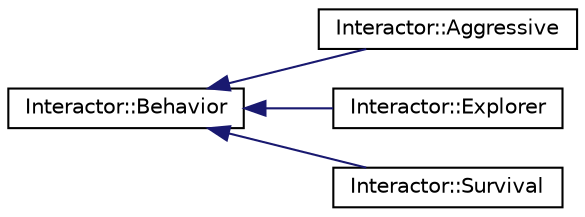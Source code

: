 digraph "Graphe hiérarchique des classes"
{
 // LATEX_PDF_SIZE
  edge [fontname="Helvetica",fontsize="10",labelfontname="Helvetica",labelfontsize="10"];
  node [fontname="Helvetica",fontsize="10",shape=record];
  rankdir="LR";
  Node0 [label="Interactor::Behavior",height=0.2,width=0.4,color="black", fillcolor="white", style="filled",URL="$classInteractor_1_1Behavior.html",tooltip="class Behavior -"];
  Node0 -> Node1 [dir="back",color="midnightblue",fontsize="10",style="solid",fontname="Helvetica"];
  Node1 [label="Interactor::Aggressive",height=0.2,width=0.4,color="black", fillcolor="white", style="filled",URL="$classInteractor_1_1Aggressive.html",tooltip="class Aggressive -"];
  Node0 -> Node2 [dir="back",color="midnightblue",fontsize="10",style="solid",fontname="Helvetica"];
  Node2 [label="Interactor::Explorer",height=0.2,width=0.4,color="black", fillcolor="white", style="filled",URL="$classInteractor_1_1Explorer.html",tooltip="class Explorer -"];
  Node0 -> Node3 [dir="back",color="midnightblue",fontsize="10",style="solid",fontname="Helvetica"];
  Node3 [label="Interactor::Survival",height=0.2,width=0.4,color="black", fillcolor="white", style="filled",URL="$classInteractor_1_1Survival.html",tooltip="class Survival -"];
}
